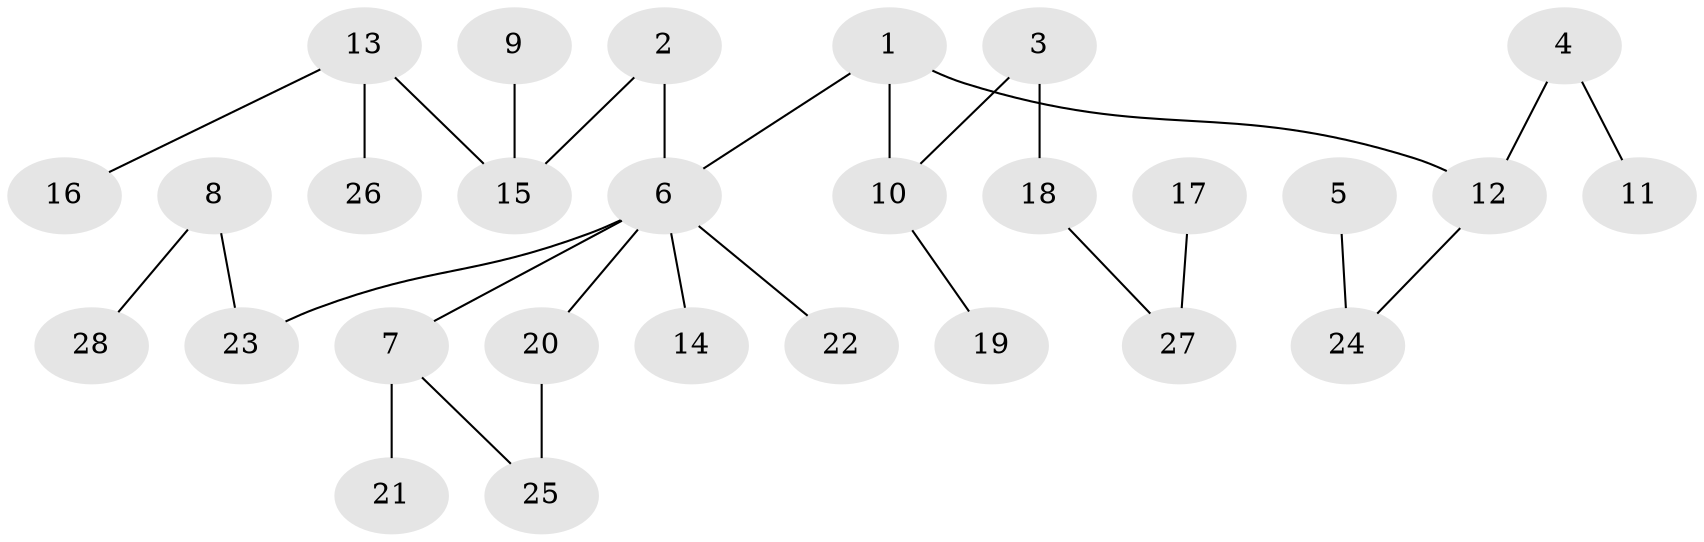 // original degree distribution, {2: 0.35714285714285715, 3: 0.21428571428571427, 7: 0.017857142857142856, 4: 0.03571428571428571, 1: 0.375}
// Generated by graph-tools (version 1.1) at 2025/01/03/09/25 03:01:00]
// undirected, 28 vertices, 28 edges
graph export_dot {
graph [start="1"]
  node [color=gray90,style=filled];
  1;
  2;
  3;
  4;
  5;
  6;
  7;
  8;
  9;
  10;
  11;
  12;
  13;
  14;
  15;
  16;
  17;
  18;
  19;
  20;
  21;
  22;
  23;
  24;
  25;
  26;
  27;
  28;
  1 -- 6 [weight=1.0];
  1 -- 10 [weight=1.0];
  1 -- 12 [weight=1.0];
  2 -- 6 [weight=1.0];
  2 -- 15 [weight=1.0];
  3 -- 10 [weight=1.0];
  3 -- 18 [weight=1.0];
  4 -- 11 [weight=1.0];
  4 -- 12 [weight=1.0];
  5 -- 24 [weight=1.0];
  6 -- 7 [weight=1.0];
  6 -- 14 [weight=1.0];
  6 -- 20 [weight=1.0];
  6 -- 22 [weight=1.0];
  6 -- 23 [weight=1.0];
  7 -- 21 [weight=1.0];
  7 -- 25 [weight=1.0];
  8 -- 23 [weight=1.0];
  8 -- 28 [weight=1.0];
  9 -- 15 [weight=1.0];
  10 -- 19 [weight=1.0];
  12 -- 24 [weight=1.0];
  13 -- 15 [weight=1.0];
  13 -- 16 [weight=1.0];
  13 -- 26 [weight=1.0];
  17 -- 27 [weight=1.0];
  18 -- 27 [weight=1.0];
  20 -- 25 [weight=1.0];
}

